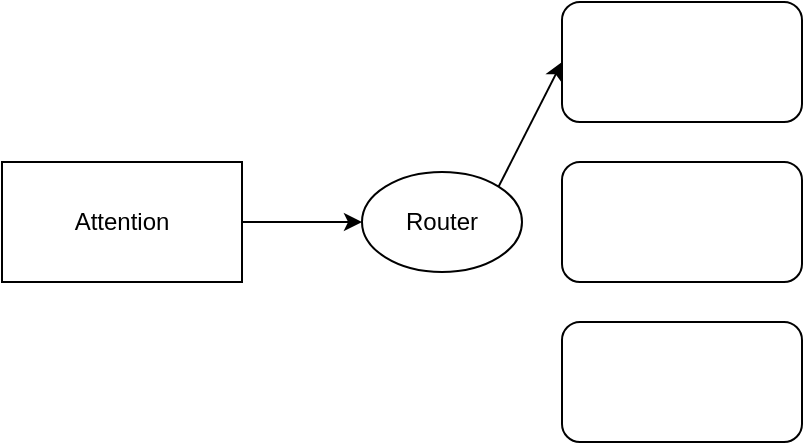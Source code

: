 <mxfile version="24.4.9" type="github">
  <diagram name="Page-1" id="_WkdWOfoegeeSF5dApq4">
    <mxGraphModel dx="1242" dy="786" grid="1" gridSize="10" guides="1" tooltips="1" connect="1" arrows="1" fold="1" page="1" pageScale="1" pageWidth="850" pageHeight="1100" math="0" shadow="0">
      <root>
        <mxCell id="0" />
        <mxCell id="1" parent="0" />
        <mxCell id="3h9IvvS1U1CDlpBE1dk1-3" value="" style="edgeStyle=orthogonalEdgeStyle;rounded=0;orthogonalLoop=1;jettySize=auto;html=1;" edge="1" parent="1" source="3h9IvvS1U1CDlpBE1dk1-1" target="3h9IvvS1U1CDlpBE1dk1-2">
          <mxGeometry relative="1" as="geometry" />
        </mxCell>
        <mxCell id="3h9IvvS1U1CDlpBE1dk1-1" value="Attention" style="rounded=0;whiteSpace=wrap;html=1;" vertex="1" parent="1">
          <mxGeometry x="40" y="160" width="120" height="60" as="geometry" />
        </mxCell>
        <mxCell id="3h9IvvS1U1CDlpBE1dk1-2" value="Router" style="ellipse;whiteSpace=wrap;html=1;" vertex="1" parent="1">
          <mxGeometry x="220" y="165" width="80" height="50" as="geometry" />
        </mxCell>
        <mxCell id="3h9IvvS1U1CDlpBE1dk1-4" value="" style="rounded=1;whiteSpace=wrap;html=1;" vertex="1" parent="1">
          <mxGeometry x="320" y="80" width="120" height="60" as="geometry" />
        </mxCell>
        <mxCell id="3h9IvvS1U1CDlpBE1dk1-5" value="" style="rounded=1;whiteSpace=wrap;html=1;" vertex="1" parent="1">
          <mxGeometry x="320" y="160" width="120" height="60" as="geometry" />
        </mxCell>
        <mxCell id="3h9IvvS1U1CDlpBE1dk1-6" value="" style="rounded=1;whiteSpace=wrap;html=1;" vertex="1" parent="1">
          <mxGeometry x="320" y="240" width="120" height="60" as="geometry" />
        </mxCell>
        <mxCell id="3h9IvvS1U1CDlpBE1dk1-7" value="" style="endArrow=classic;html=1;rounded=0;exitX=1;exitY=0;exitDx=0;exitDy=0;entryX=0;entryY=0.5;entryDx=0;entryDy=0;" edge="1" parent="1" source="3h9IvvS1U1CDlpBE1dk1-2" target="3h9IvvS1U1CDlpBE1dk1-4">
          <mxGeometry width="50" height="50" relative="1" as="geometry">
            <mxPoint x="470" y="450" as="sourcePoint" />
            <mxPoint x="520" y="400" as="targetPoint" />
          </mxGeometry>
        </mxCell>
      </root>
    </mxGraphModel>
  </diagram>
</mxfile>
